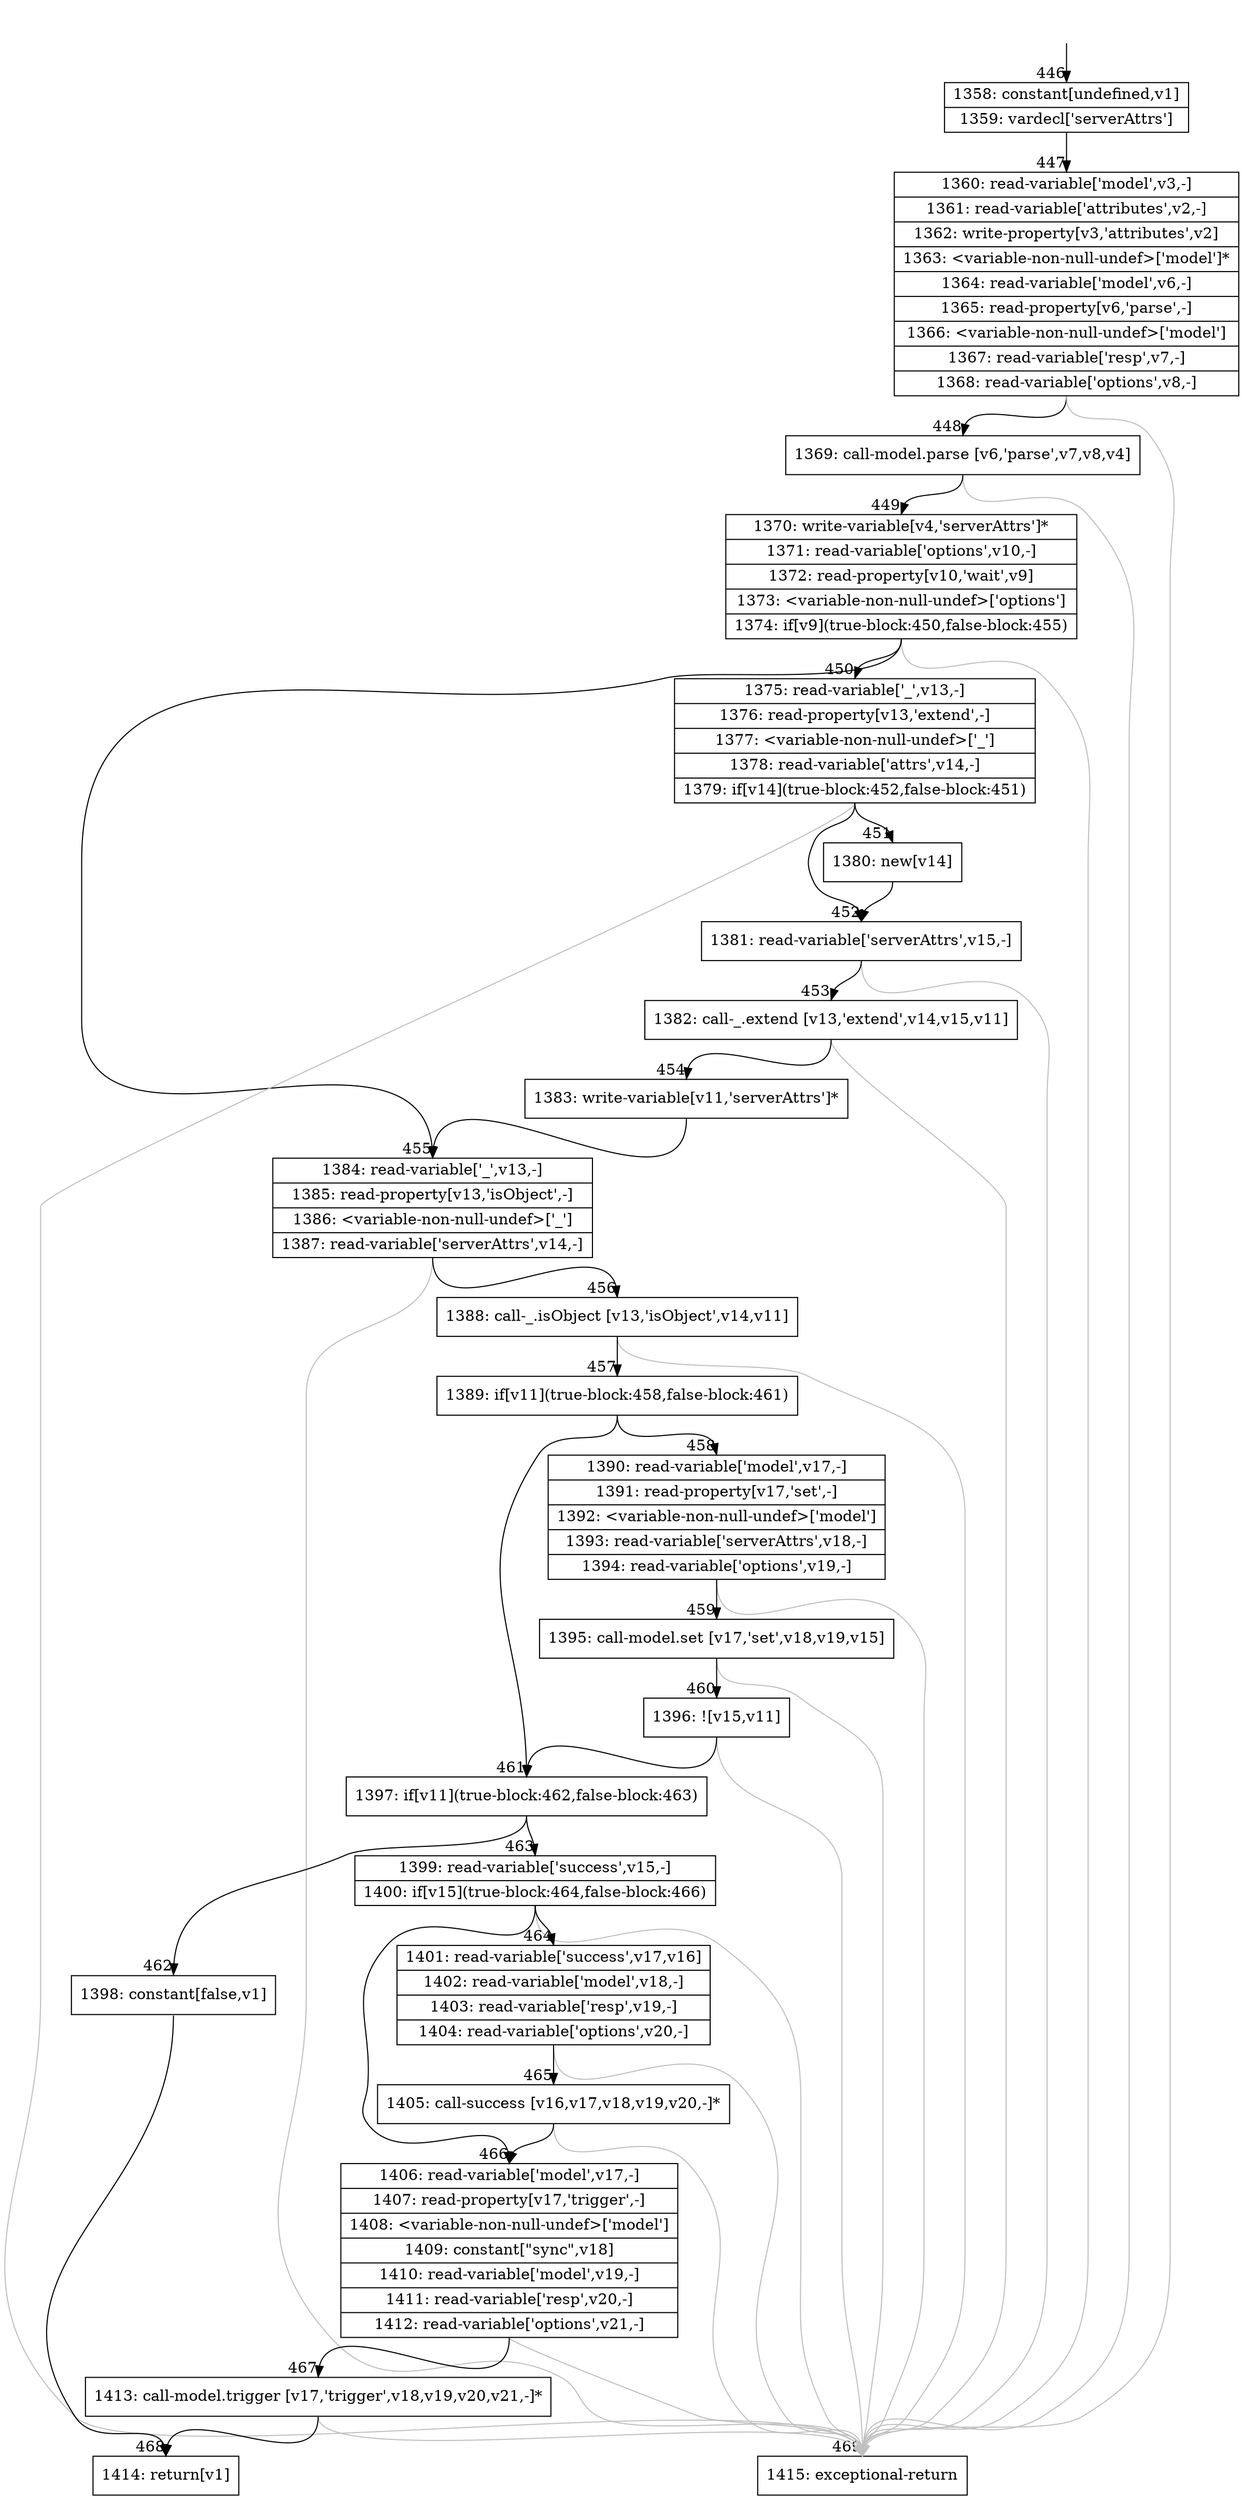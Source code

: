 digraph {
rankdir="TD"
BB_entry32[shape=none,label=""];
BB_entry32 -> BB446 [tailport=s, headport=n, headlabel="    446"]
BB446 [shape=record label="{1358: constant[undefined,v1]|1359: vardecl['serverAttrs']}" ] 
BB446 -> BB447 [tailport=s, headport=n, headlabel="      447"]
BB447 [shape=record label="{1360: read-variable['model',v3,-]|1361: read-variable['attributes',v2,-]|1362: write-property[v3,'attributes',v2]|1363: \<variable-non-null-undef\>['model']*|1364: read-variable['model',v6,-]|1365: read-property[v6,'parse',-]|1366: \<variable-non-null-undef\>['model']|1367: read-variable['resp',v7,-]|1368: read-variable['options',v8,-]}" ] 
BB447 -> BB448 [tailport=s, headport=n, headlabel="      448"]
BB447 -> BB469 [tailport=s, headport=n, color=gray, headlabel="      469"]
BB448 [shape=record label="{1369: call-model.parse [v6,'parse',v7,v8,v4]}" ] 
BB448 -> BB449 [tailport=s, headport=n, headlabel="      449"]
BB448 -> BB469 [tailport=s, headport=n, color=gray]
BB449 [shape=record label="{1370: write-variable[v4,'serverAttrs']*|1371: read-variable['options',v10,-]|1372: read-property[v10,'wait',v9]|1373: \<variable-non-null-undef\>['options']|1374: if[v9](true-block:450,false-block:455)}" ] 
BB449 -> BB450 [tailport=s, headport=n, headlabel="      450"]
BB449 -> BB455 [tailport=s, headport=n, headlabel="      455"]
BB449 -> BB469 [tailport=s, headport=n, color=gray]
BB450 [shape=record label="{1375: read-variable['_',v13,-]|1376: read-property[v13,'extend',-]|1377: \<variable-non-null-undef\>['_']|1378: read-variable['attrs',v14,-]|1379: if[v14](true-block:452,false-block:451)}" ] 
BB450 -> BB452 [tailport=s, headport=n, headlabel="      452"]
BB450 -> BB451 [tailport=s, headport=n, headlabel="      451"]
BB450 -> BB469 [tailport=s, headport=n, color=gray]
BB451 [shape=record label="{1380: new[v14]}" ] 
BB451 -> BB452 [tailport=s, headport=n]
BB452 [shape=record label="{1381: read-variable['serverAttrs',v15,-]}" ] 
BB452 -> BB453 [tailport=s, headport=n, headlabel="      453"]
BB452 -> BB469 [tailport=s, headport=n, color=gray]
BB453 [shape=record label="{1382: call-_.extend [v13,'extend',v14,v15,v11]}" ] 
BB453 -> BB454 [tailport=s, headport=n, headlabel="      454"]
BB453 -> BB469 [tailport=s, headport=n, color=gray]
BB454 [shape=record label="{1383: write-variable[v11,'serverAttrs']*}" ] 
BB454 -> BB455 [tailport=s, headport=n]
BB455 [shape=record label="{1384: read-variable['_',v13,-]|1385: read-property[v13,'isObject',-]|1386: \<variable-non-null-undef\>['_']|1387: read-variable['serverAttrs',v14,-]}" ] 
BB455 -> BB456 [tailport=s, headport=n, headlabel="      456"]
BB455 -> BB469 [tailport=s, headport=n, color=gray]
BB456 [shape=record label="{1388: call-_.isObject [v13,'isObject',v14,v11]}" ] 
BB456 -> BB457 [tailport=s, headport=n, headlabel="      457"]
BB456 -> BB469 [tailport=s, headport=n, color=gray]
BB457 [shape=record label="{1389: if[v11](true-block:458,false-block:461)}" ] 
BB457 -> BB461 [tailport=s, headport=n, headlabel="      461"]
BB457 -> BB458 [tailport=s, headport=n, headlabel="      458"]
BB458 [shape=record label="{1390: read-variable['model',v17,-]|1391: read-property[v17,'set',-]|1392: \<variable-non-null-undef\>['model']|1393: read-variable['serverAttrs',v18,-]|1394: read-variable['options',v19,-]}" ] 
BB458 -> BB459 [tailport=s, headport=n, headlabel="      459"]
BB458 -> BB469 [tailport=s, headport=n, color=gray]
BB459 [shape=record label="{1395: call-model.set [v17,'set',v18,v19,v15]}" ] 
BB459 -> BB460 [tailport=s, headport=n, headlabel="      460"]
BB459 -> BB469 [tailport=s, headport=n, color=gray]
BB460 [shape=record label="{1396: ![v15,v11]}" ] 
BB460 -> BB461 [tailport=s, headport=n]
BB460 -> BB469 [tailport=s, headport=n, color=gray]
BB461 [shape=record label="{1397: if[v11](true-block:462,false-block:463)}" ] 
BB461 -> BB462 [tailport=s, headport=n, headlabel="      462"]
BB461 -> BB463 [tailport=s, headport=n, headlabel="      463"]
BB462 [shape=record label="{1398: constant[false,v1]}" ] 
BB462 -> BB468 [tailport=s, headport=n, headlabel="      468"]
BB463 [shape=record label="{1399: read-variable['success',v15,-]|1400: if[v15](true-block:464,false-block:466)}" ] 
BB463 -> BB464 [tailport=s, headport=n, headlabel="      464"]
BB463 -> BB466 [tailport=s, headport=n, headlabel="      466"]
BB463 -> BB469 [tailport=s, headport=n, color=gray]
BB464 [shape=record label="{1401: read-variable['success',v17,v16]|1402: read-variable['model',v18,-]|1403: read-variable['resp',v19,-]|1404: read-variable['options',v20,-]}" ] 
BB464 -> BB465 [tailport=s, headport=n, headlabel="      465"]
BB464 -> BB469 [tailport=s, headport=n, color=gray]
BB465 [shape=record label="{1405: call-success [v16,v17,v18,v19,v20,-]*}" ] 
BB465 -> BB466 [tailport=s, headport=n]
BB465 -> BB469 [tailport=s, headport=n, color=gray]
BB466 [shape=record label="{1406: read-variable['model',v17,-]|1407: read-property[v17,'trigger',-]|1408: \<variable-non-null-undef\>['model']|1409: constant[\"sync\",v18]|1410: read-variable['model',v19,-]|1411: read-variable['resp',v20,-]|1412: read-variable['options',v21,-]}" ] 
BB466 -> BB467 [tailport=s, headport=n, headlabel="      467"]
BB466 -> BB469 [tailport=s, headport=n, color=gray]
BB467 [shape=record label="{1413: call-model.trigger [v17,'trigger',v18,v19,v20,v21,-]*}" ] 
BB467 -> BB468 [tailport=s, headport=n]
BB467 -> BB469 [tailport=s, headport=n, color=gray]
BB468 [shape=record label="{1414: return[v1]}" ] 
BB469 [shape=record label="{1415: exceptional-return}" ] 
//#$~ 489
}

